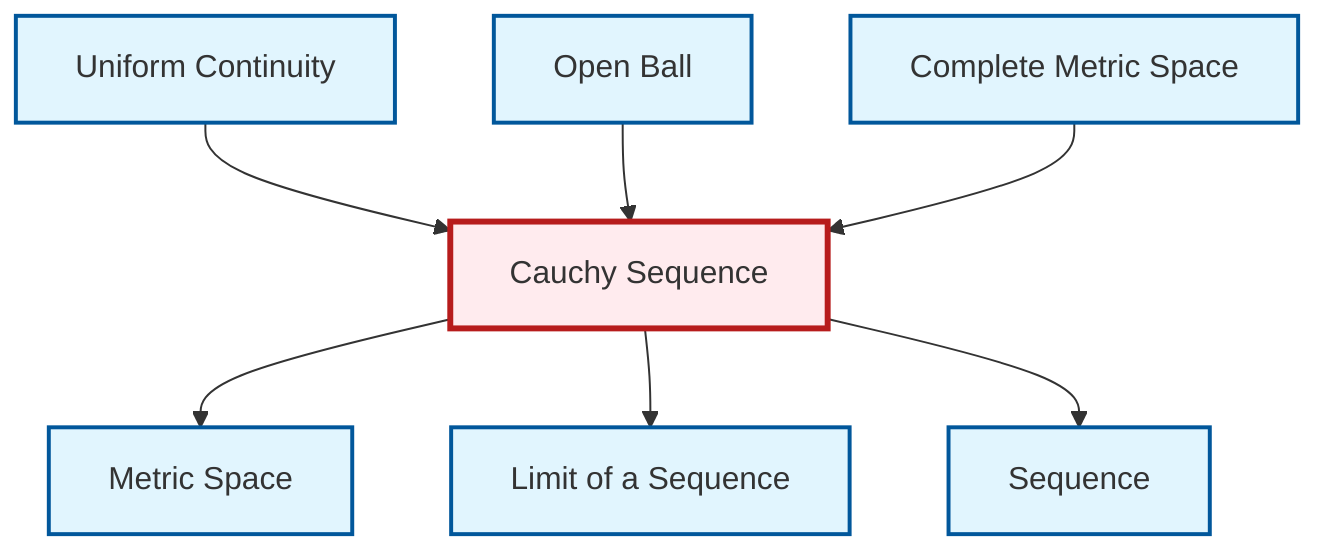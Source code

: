 graph TD
    classDef definition fill:#e1f5fe,stroke:#01579b,stroke-width:2px
    classDef theorem fill:#f3e5f5,stroke:#4a148c,stroke-width:2px
    classDef axiom fill:#fff3e0,stroke:#e65100,stroke-width:2px
    classDef example fill:#e8f5e9,stroke:#1b5e20,stroke-width:2px
    classDef current fill:#ffebee,stroke:#b71c1c,stroke-width:3px
    def-open-ball["Open Ball"]:::definition
    def-sequence["Sequence"]:::definition
    def-uniform-continuity["Uniform Continuity"]:::definition
    def-complete-metric-space["Complete Metric Space"]:::definition
    def-limit["Limit of a Sequence"]:::definition
    def-metric-space["Metric Space"]:::definition
    def-cauchy-sequence["Cauchy Sequence"]:::definition
    def-cauchy-sequence --> def-metric-space
    def-cauchy-sequence --> def-limit
    def-cauchy-sequence --> def-sequence
    def-uniform-continuity --> def-cauchy-sequence
    def-open-ball --> def-cauchy-sequence
    def-complete-metric-space --> def-cauchy-sequence
    class def-cauchy-sequence current